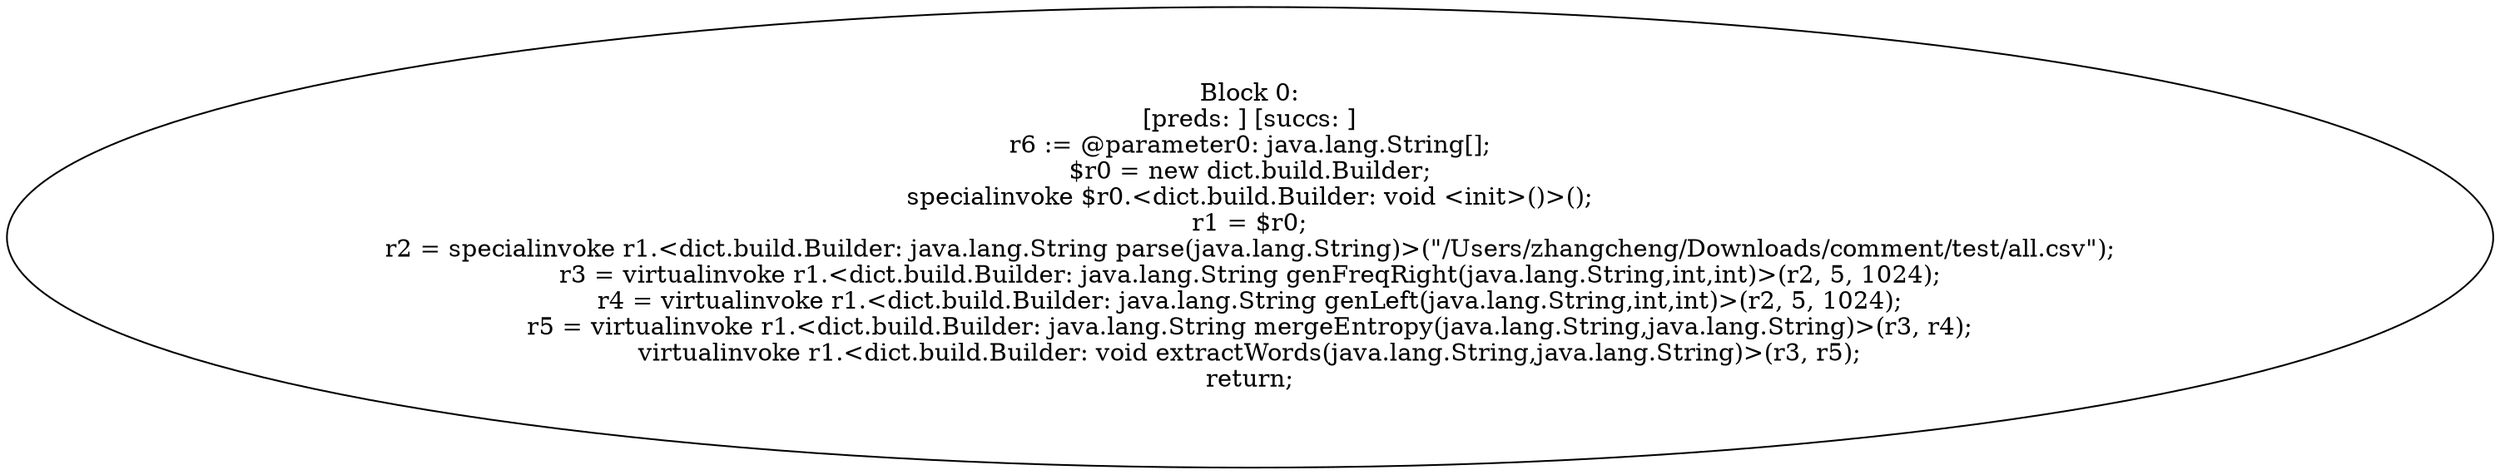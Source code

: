 digraph "unitGraph" {
    "Block 0:
[preds: ] [succs: ]
r6 := @parameter0: java.lang.String[];
$r0 = new dict.build.Builder;
specialinvoke $r0.<dict.build.Builder: void <init>()>();
r1 = $r0;
r2 = specialinvoke r1.<dict.build.Builder: java.lang.String parse(java.lang.String)>(\"/Users/zhangcheng/Downloads/comment/test/all.csv\");
r3 = virtualinvoke r1.<dict.build.Builder: java.lang.String genFreqRight(java.lang.String,int,int)>(r2, 5, 1024);
r4 = virtualinvoke r1.<dict.build.Builder: java.lang.String genLeft(java.lang.String,int,int)>(r2, 5, 1024);
r5 = virtualinvoke r1.<dict.build.Builder: java.lang.String mergeEntropy(java.lang.String,java.lang.String)>(r3, r4);
virtualinvoke r1.<dict.build.Builder: void extractWords(java.lang.String,java.lang.String)>(r3, r5);
return;
"
}

